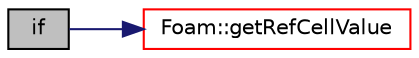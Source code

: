 digraph "if"
{
  bgcolor="transparent";
  edge [fontname="Helvetica",fontsize="10",labelfontname="Helvetica",labelfontsize="10"];
  node [fontname="Helvetica",fontsize="10",shape=record];
  rankdir="LR";
  Node1 [label="if",height=0.2,width=0.4,color="black", fillcolor="grey75", style="filled", fontcolor="black"];
  Node1 -> Node2 [color="midnightblue",fontsize="10",style="solid",fontname="Helvetica"];
  Node2 [label="Foam::getRefCellValue",height=0.2,width=0.4,color="red",URL="$a10758.html#ab8c5925a3fe1c81494baa5e0fd3ca98b",tooltip="Return the current value of field in the reference cell. "];
}
